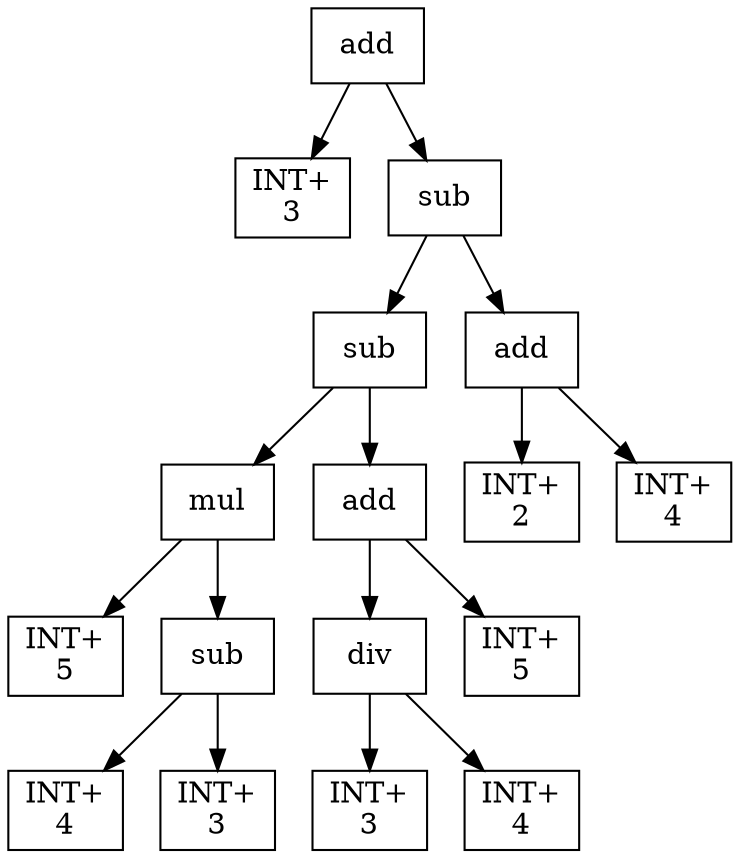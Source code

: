 digraph expr {
  node [shape=box];
  n1 [label="add"];
  n2 [label="INT+\n3"];
  n3 [label="sub"];
  n4 [label="sub"];
  n5 [label="mul"];
  n6 [label="INT+\n5"];
  n7 [label="sub"];
  n8 [label="INT+\n4"];
  n9 [label="INT+\n3"];
  n7 -> n8;
  n7 -> n9;
  n5 -> n6;
  n5 -> n7;
  n10 [label="add"];
  n11 [label="div"];
  n12 [label="INT+\n3"];
  n13 [label="INT+\n4"];
  n11 -> n12;
  n11 -> n13;
  n14 [label="INT+\n5"];
  n10 -> n11;
  n10 -> n14;
  n4 -> n5;
  n4 -> n10;
  n15 [label="add"];
  n16 [label="INT+\n2"];
  n17 [label="INT+\n4"];
  n15 -> n16;
  n15 -> n17;
  n3 -> n4;
  n3 -> n15;
  n1 -> n2;
  n1 -> n3;
}